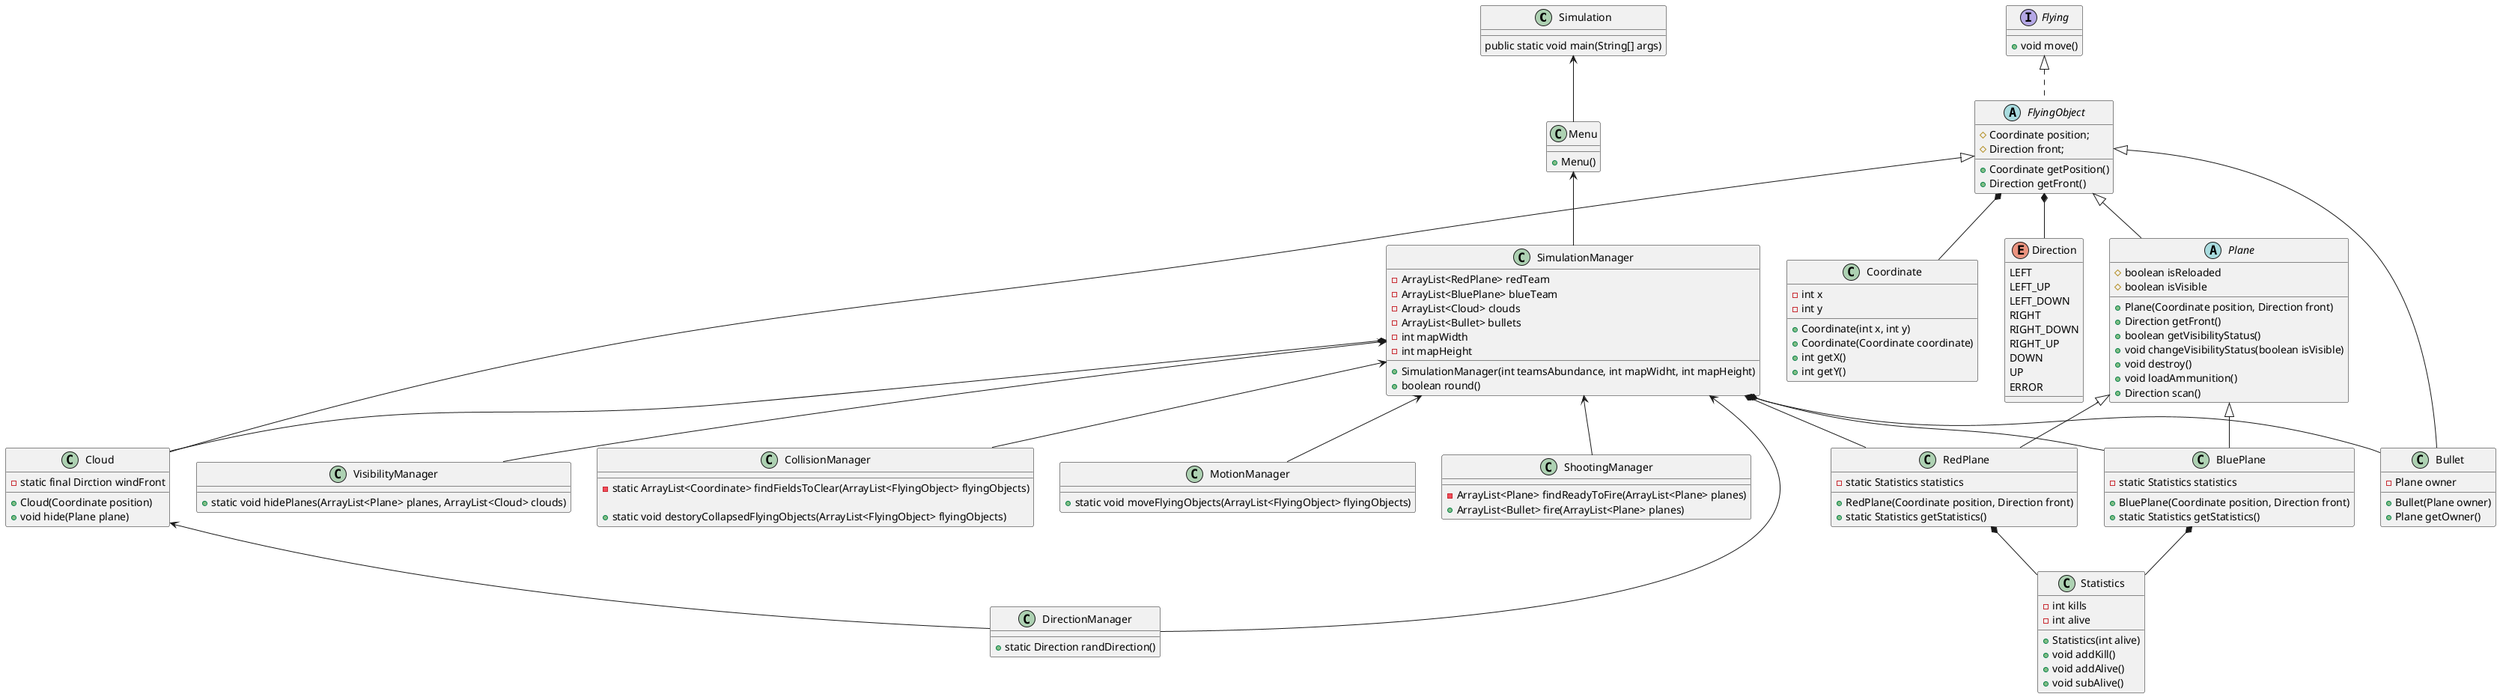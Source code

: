 @startuml Simlation Class Diagram
class Simulation
{
    public static void main(String[] args)
}
abstract Plane
{
    # boolean isReloaded
    # boolean isVisible

    + Plane(Coordinate position, Direction front)
    + Direction getFront()
    + boolean getVisibilityStatus()
    + void changeVisibilityStatus(boolean isVisible)
    + void destroy()
    + void loadAmmunition()
    + Direction scan()
}
interface Flying
{
    + void move()
}
abstract FlyingObject
{
    # Coordinate position;
    # Direction front;

    + Coordinate getPosition()
    + Direction getFront()
}
class Cloud
{
    - static final Dirction windFront
    
    + Cloud(Coordinate position)
    + void hide(Plane plane)
}
class Bullet
{
    - Plane owner
    + Bullet(Plane owner)
    + Plane getOwner()
}
class RedPlane
{
    - static Statistics statistics

    + RedPlane(Coordinate position, Direction front)
    + static Statistics getStatistics()
}
class BluePlane
{

    - static Statistics statistics

    + BluePlane(Coordinate position, Direction front)
    + static Statistics getStatistics()
}
class CollisionManager
{
    - static ArrayList<Coordinate> findFieldsToClear(ArrayList<FlyingObject> flyingObjects)

    + static void destoryCollapsedFlyingObjects(ArrayList<FlyingObject> flyingObjects)

}
class DirectionManager
{
    + static Direction randDirection()
}
class MotionManager
{
    + static void moveFlyingObjects(ArrayList<FlyingObject> flyingObjects)
}
class ShootingManager
{
    - ArrayList<Plane> findReadyToFire(ArrayList<Plane> planes)
    + ArrayList<Bullet> fire(ArrayList<Plane> planes)
}
class SimulationManager
{
    - ArrayList<RedPlane> redTeam
    - ArrayList<BluePlane> blueTeam
    - ArrayList<Cloud> clouds
    - ArrayList<Bullet> bullets
    - int mapWidth
    - int mapHeight

    + SimulationManager(int teamsAbundance, int mapWidht, int mapHeight)
    + boolean round()
}
class VisibilityManager
{
    + static void hidePlanes(ArrayList<Plane> planes, ArrayList<Cloud> clouds)
}
class Menu
{
    + Menu()
}
class Coordinate
{
    - int x
    - int y

    + Coordinate(int x, int y)
    + Coordinate(Coordinate coordinate)
    + int getX()
    + int getY()
}
enum Direction
{
    LEFT
    LEFT_UP
    LEFT_DOWN
    RIGHT
    RIGHT_DOWN
    RIGHT_UP
    DOWN
    UP
    ERROR
}
class Statistics
{
    - int kills
    - int alive

    + Statistics(int alive)
    + void addKill()
    + void addAlive()
    + void subAlive()
}

Flying <|.. FlyingObject
FlyingObject <|-- Bullet
FlyingObject <|-- Cloud
FlyingObject <|-- Plane
Plane <|-- RedPlane
Plane <|-- BluePlane
RedPlane *-- Statistics
BluePlane *-- Statistics
SimulationManager *-- RedPlane
SimulationManager *-- BluePlane
SimulationManager *-- Bullet
SimulationManager *-- Cloud
FlyingObject *-- Coordinate
FlyingObject *-- Direction
SimulationManager <-- DirectionManager
SimulationManager <-- CollisionManager
SimulationManager <-- MotionManager
SimulationManager <-- VisibilityManager
SimulationManager <-- ShootingManager
Menu <-- SimulationManager
Simulation <-- Menu
Cloud <-- DirectionManager

@enduml